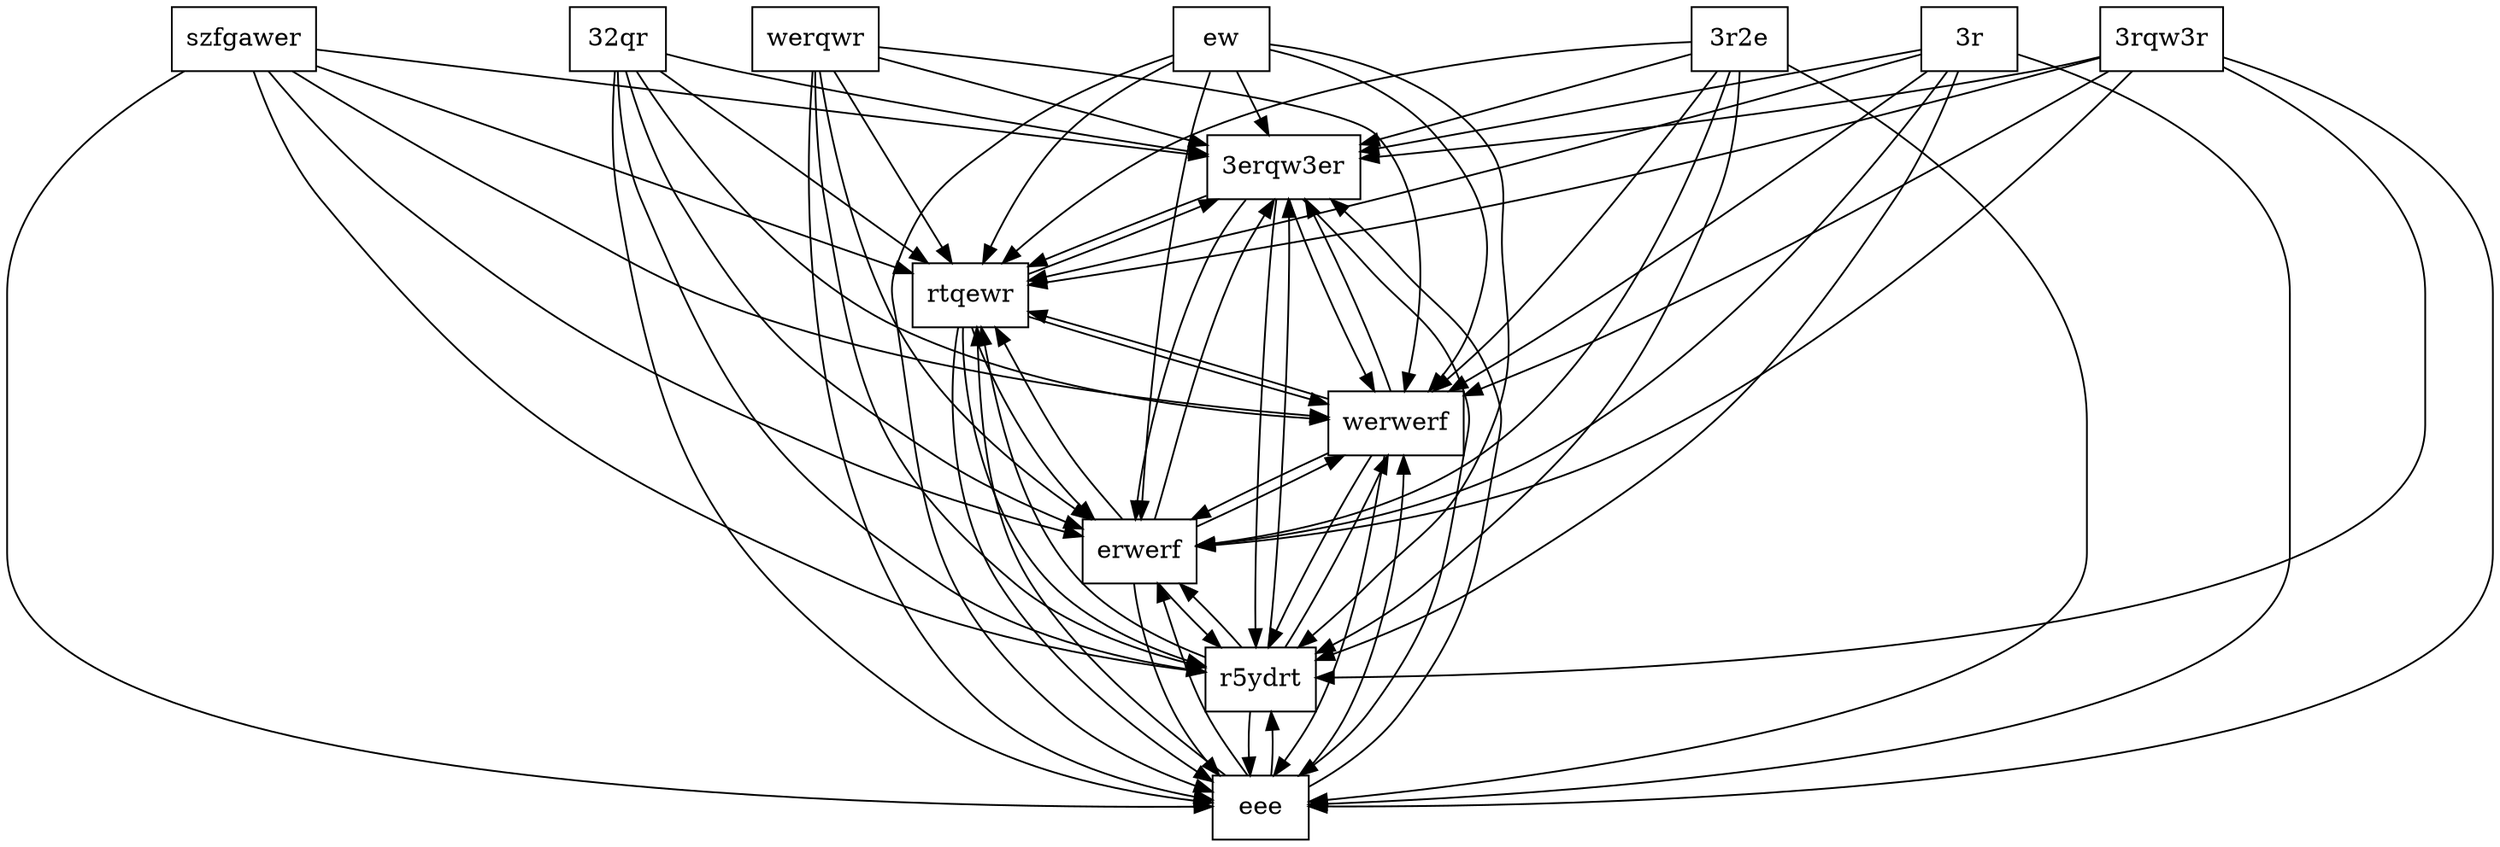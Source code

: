 digraph{
graph [rankdir=TB];
node [shape=box];
edge [arrowhead=normal];
0[label="ew",]
1[label="3erqw3er",]
2[label="werqwr",]
3[label="szfgawer",]
4[label="rtqewr",]
5[label="eee",]
6[label="3r2e",]
7[label="r5ydrt",]
8[label="32qr",]
9[label="erwerf",]
10[label="3rqw3r",]
11[label="werwerf",]
12[label="3r",]
0->1[label="",]
0->4[label="",]
0->5[label="",]
0->7[label="",]
0->9[label="",]
0->11[label="",]
1->4[label="",]
1->5[label="",]
1->7[label="",]
1->9[label="",]
1->11[label="",]
2->1[label="",]
2->4[label="",]
2->5[label="",]
2->7[label="",]
2->9[label="",]
2->11[label="",]
3->1[label="",]
3->4[label="",]
3->5[label="",]
3->7[label="",]
3->9[label="",]
3->11[label="",]
4->1[label="",]
4->5[label="",]
4->7[label="",]
4->9[label="",]
4->11[label="",]
5->1[label="",]
5->4[label="",]
5->7[label="",]
5->9[label="",]
5->11[label="",]
6->1[label="",]
6->4[label="",]
6->5[label="",]
6->7[label="",]
6->9[label="",]
6->11[label="",]
7->1[label="",]
7->4[label="",]
7->5[label="",]
7->9[label="",]
7->11[label="",]
8->1[label="",]
8->4[label="",]
8->5[label="",]
8->7[label="",]
8->9[label="",]
8->11[label="",]
9->1[label="",]
9->4[label="",]
9->5[label="",]
9->7[label="",]
9->11[label="",]
10->1[label="",]
10->4[label="",]
10->5[label="",]
10->7[label="",]
10->9[label="",]
10->11[label="",]
11->1[label="",]
11->4[label="",]
11->5[label="",]
11->7[label="",]
11->9[label="",]
12->1[label="",]
12->4[label="",]
12->5[label="",]
12->7[label="",]
12->9[label="",]
12->11[label="",]
}

